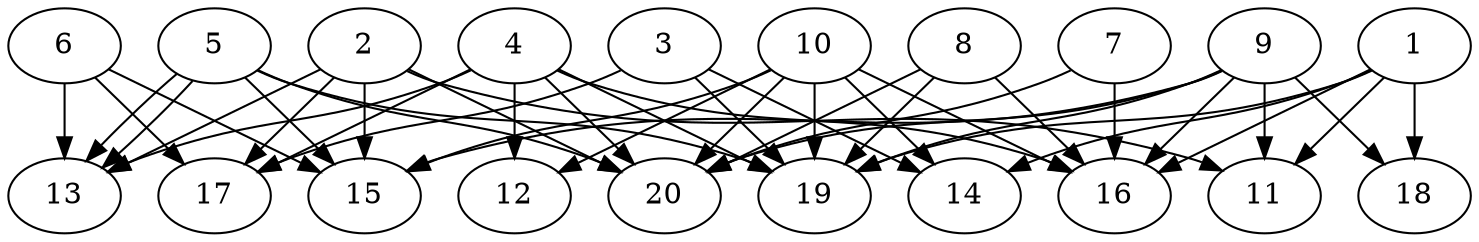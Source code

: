 // DAG automatically generated by daggen at Wed Jul 24 21:20:53 2019
// ./daggen --dot -n 20 --ccr 0.4 --fat 0.8 --regular 0.5 --density 0.7 --mindata 5242880 --maxdata 52428800 
digraph G {
  1 [size="129528320", alpha="0.11", expect_size="51811328"] 
  1 -> 11 [size ="51811328"]
  1 -> 14 [size ="51811328"]
  1 -> 16 [size ="51811328"]
  1 -> 18 [size ="51811328"]
  1 -> 19 [size ="51811328"]
  2 [size="100679680", alpha="0.04", expect_size="40271872"] 
  2 -> 11 [size ="40271872"]
  2 -> 13 [size ="40271872"]
  2 -> 15 [size ="40271872"]
  2 -> 17 [size ="40271872"]
  2 -> 20 [size ="40271872"]
  3 [size="15564800", alpha="0.03", expect_size="6225920"] 
  3 -> 14 [size ="6225920"]
  3 -> 17 [size ="6225920"]
  3 -> 19 [size ="6225920"]
  4 [size="46999040", alpha="0.18", expect_size="18799616"] 
  4 -> 12 [size ="18799616"]
  4 -> 13 [size ="18799616"]
  4 -> 16 [size ="18799616"]
  4 -> 17 [size ="18799616"]
  4 -> 19 [size ="18799616"]
  4 -> 20 [size ="18799616"]
  5 [size="37260800", alpha="0.18", expect_size="14904320"] 
  5 -> 13 [size ="14904320"]
  5 -> 13 [size ="14904320"]
  5 -> 15 [size ="14904320"]
  5 -> 19 [size ="14904320"]
  5 -> 20 [size ="14904320"]
  6 [size="115356160", alpha="0.04", expect_size="46142464"] 
  6 -> 13 [size ="46142464"]
  6 -> 15 [size ="46142464"]
  6 -> 17 [size ="46142464"]
  7 [size="108776960", alpha="0.02", expect_size="43510784"] 
  7 -> 16 [size ="43510784"]
  7 -> 20 [size ="43510784"]
  8 [size="27650560", alpha="0.06", expect_size="11060224"] 
  8 -> 16 [size ="11060224"]
  8 -> 19 [size ="11060224"]
  8 -> 20 [size ="11060224"]
  9 [size="60884480", alpha="0.03", expect_size="24353792"] 
  9 -> 11 [size ="24353792"]
  9 -> 15 [size ="24353792"]
  9 -> 16 [size ="24353792"]
  9 -> 18 [size ="24353792"]
  9 -> 19 [size ="24353792"]
  9 -> 20 [size ="24353792"]
  10 [size="92559360", alpha="0.13", expect_size="37023744"] 
  10 -> 12 [size ="37023744"]
  10 -> 14 [size ="37023744"]
  10 -> 15 [size ="37023744"]
  10 -> 16 [size ="37023744"]
  10 -> 19 [size ="37023744"]
  10 -> 20 [size ="37023744"]
  11 [size="42088960", alpha="0.10", expect_size="16835584"] 
  12 [size="105210880", alpha="0.12", expect_size="42084352"] 
  13 [size="129702400", alpha="0.16", expect_size="51880960"] 
  14 [size="30863360", alpha="0.12", expect_size="12345344"] 
  15 [size="17070080", alpha="0.16", expect_size="6828032"] 
  16 [size="121443840", alpha="0.20", expect_size="48577536"] 
  17 [size="26995200", alpha="0.14", expect_size="10798080"] 
  18 [size="41295360", alpha="0.17", expect_size="16518144"] 
  19 [size="78097920", alpha="0.04", expect_size="31239168"] 
  20 [size="93928960", alpha="0.05", expect_size="37571584"] 
}
